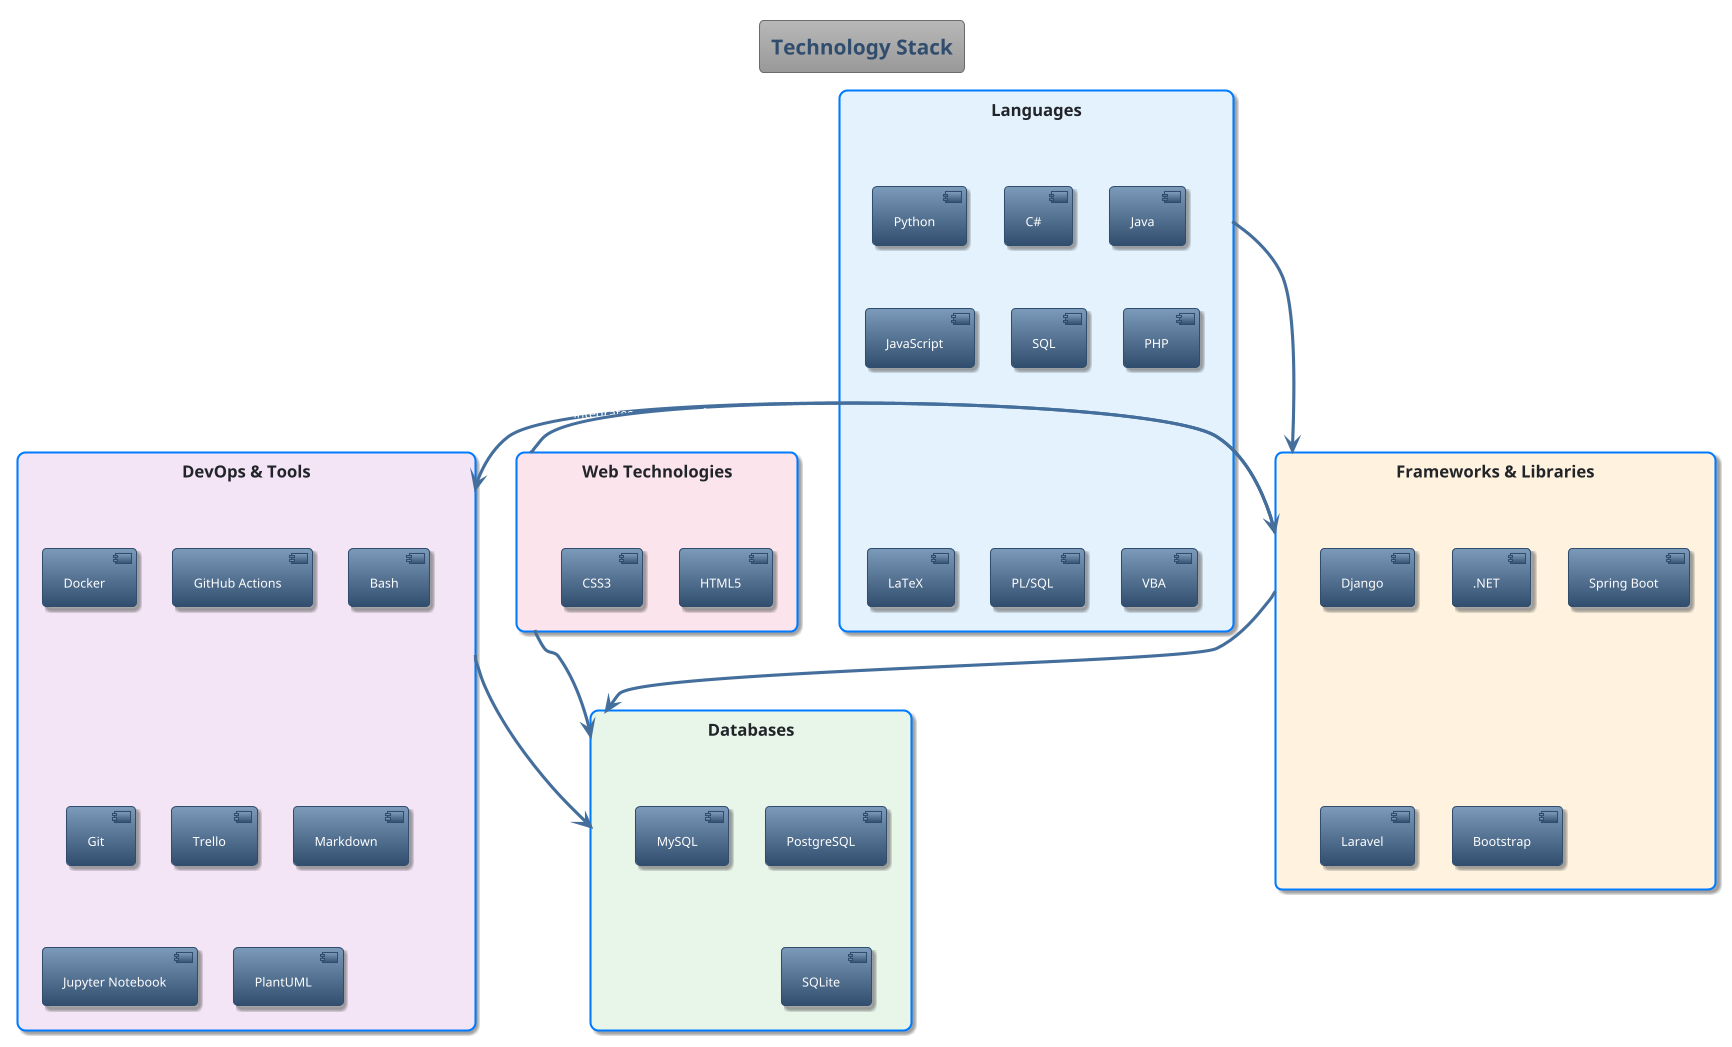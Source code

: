 @startuml
!theme spacelab

title Technology Stack

skinparam rectangle {
  BackgroundColor #f8f9fa
  BorderColor #007bff
  FontColor #212529
  FontSize 16
  RoundCorner 15
}
skinparam shadowing true

rectangle "Languages" as L #e3f2fd {
  [Python]
  [C#]
  [Java]
  [JavaScript]
  [SQL]
  [PHP]
  [LaTeX]
  [PL/SQL]
  [VBA]
}

rectangle "Frameworks & Libraries" as F #fff3e0 {
  [Django]
  [.NET]
  [Spring Boot]
  [Laravel]
  [Bootstrap]
}

rectangle "Databases" as D #e8f5e9 {
  [PostgreSQL]
  [MySQL]
  [SQLite]
}

rectangle "DevOps & Tools" as T #f3e5f5 {
  [Docker]
  [GitHub Actions]
  [Bash]
  [Git]
  [Trello]
  [Markdown]
  [Jupyter Notebook]
  [PlantUML]
}

rectangle "Web Technologies" as W #fce4ec {
  [HTML5]
  [CSS3]
  [JavaScript]
}

L -down-> F : "uses"
F -down-> D : "connects to"
F -right-> T : "integrates"
W -right-> F : "front-end"
T -down-> D : "manages"
W -down-> D : "accesses"
@enduml 
